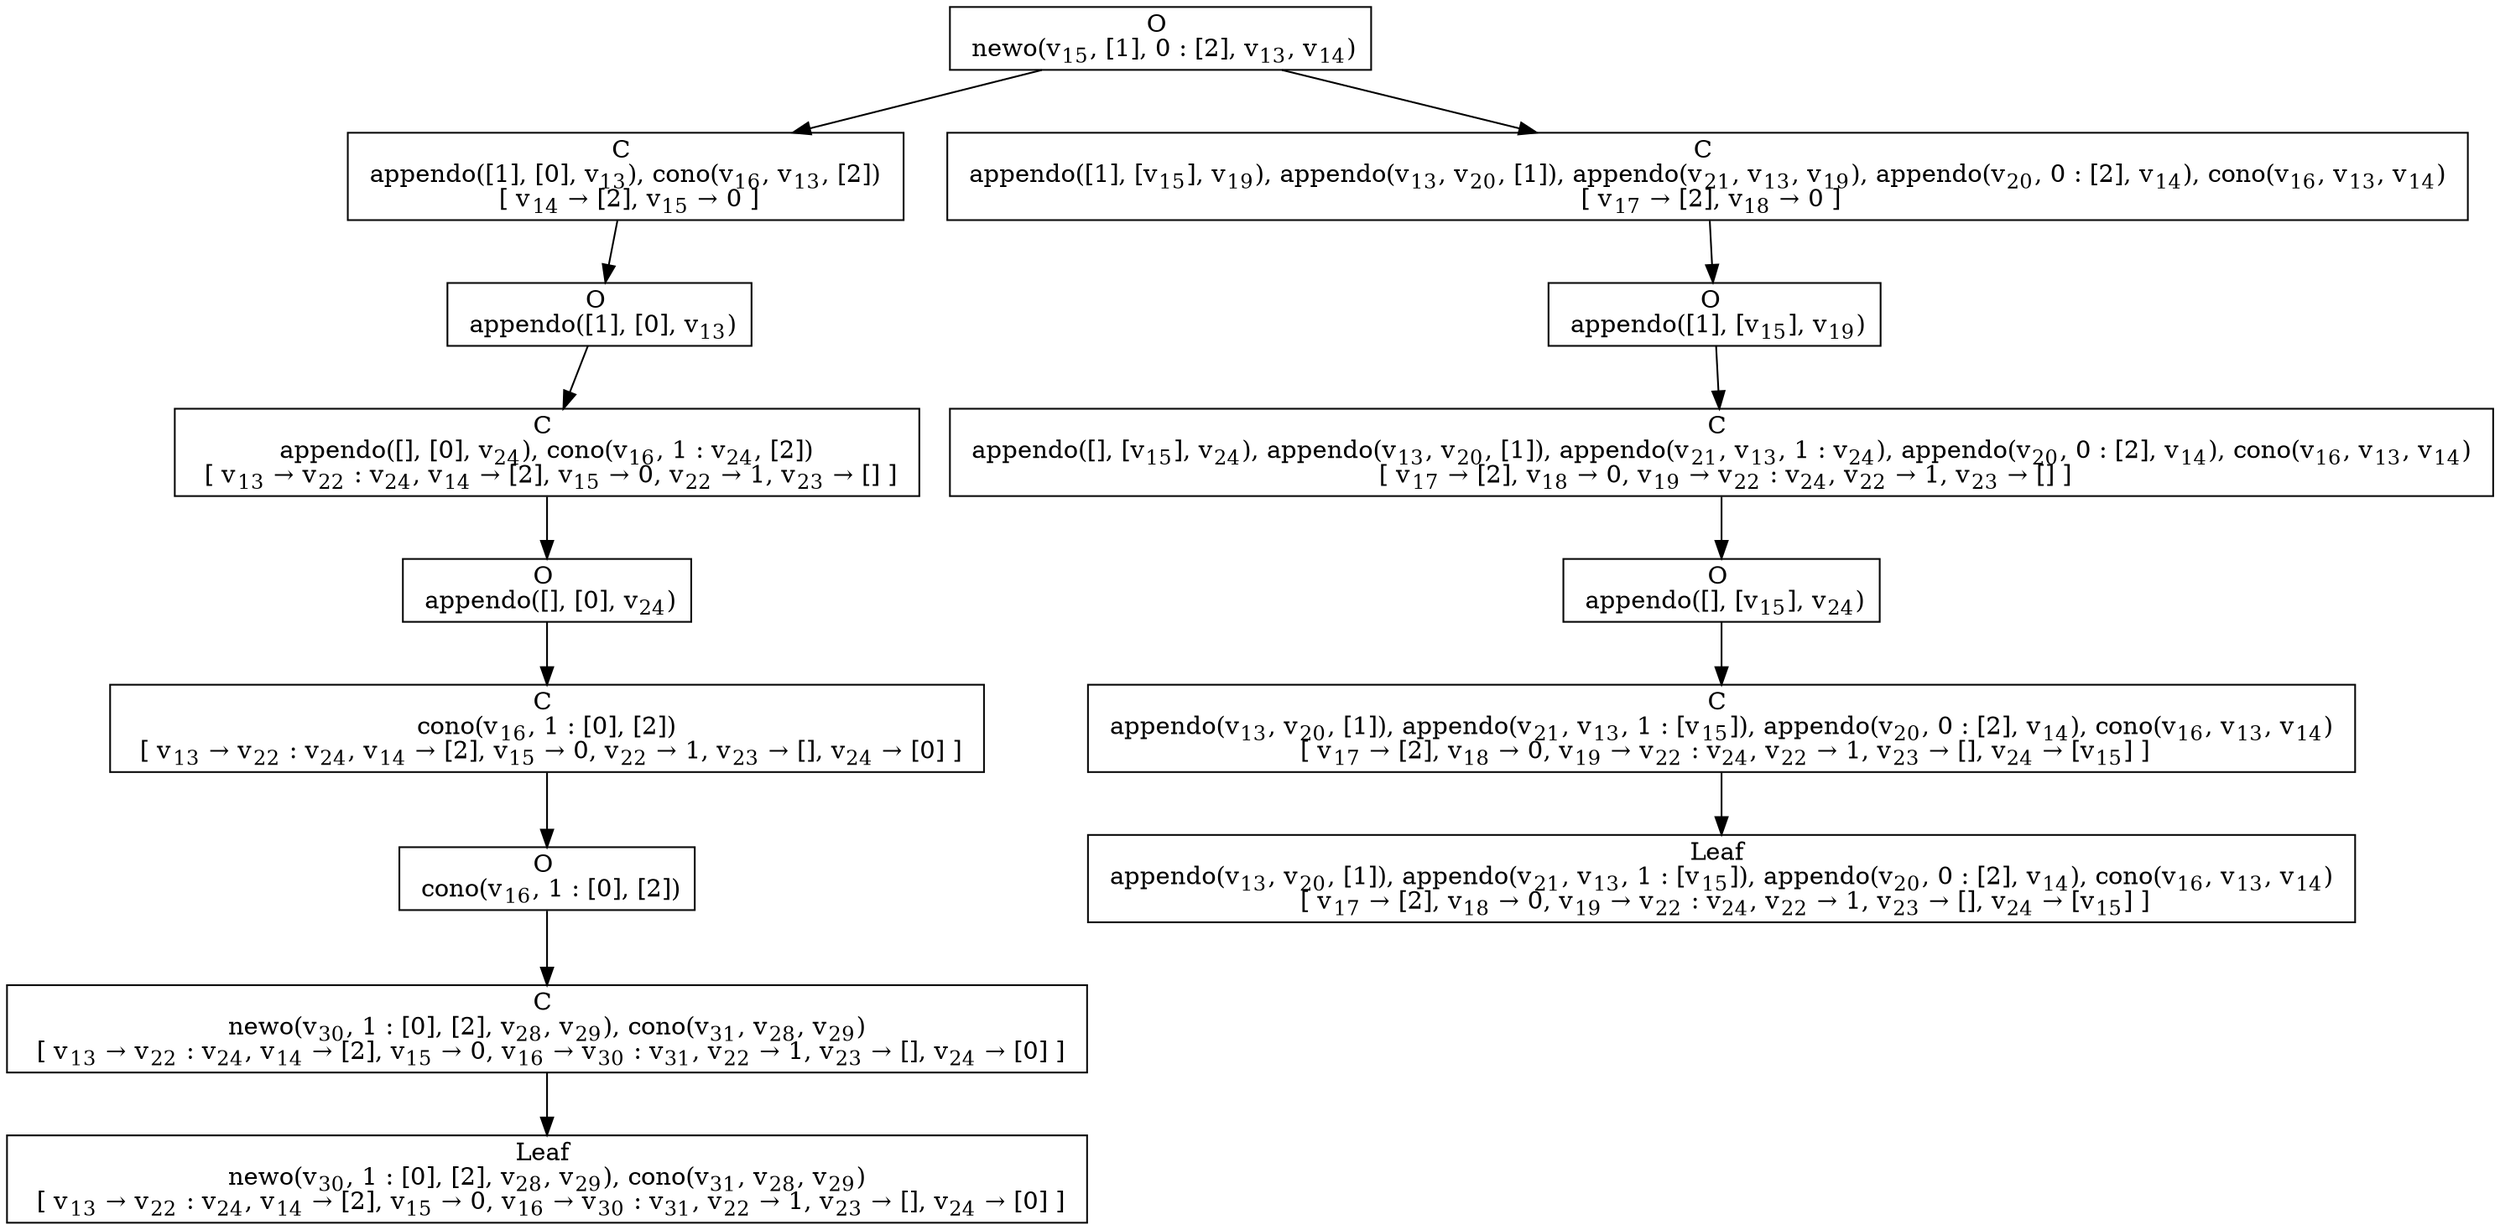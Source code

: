 digraph {
    graph [rankdir=TB
          ,bgcolor=transparent];
    node [shape=box
         ,fillcolor=white
         ,style=filled];
    0 [label=<O <BR/> newo(v<SUB>15</SUB>, [1], 0 : [2], v<SUB>13</SUB>, v<SUB>14</SUB>)>];
    1 [label=<C <BR/> appendo([1], [0], v<SUB>13</SUB>), cono(v<SUB>16</SUB>, v<SUB>13</SUB>, [2]) <BR/>  [ v<SUB>14</SUB> &rarr; [2], v<SUB>15</SUB> &rarr; 0 ] >];
    2 [label=<C <BR/> appendo([1], [v<SUB>15</SUB>], v<SUB>19</SUB>), appendo(v<SUB>13</SUB>, v<SUB>20</SUB>, [1]), appendo(v<SUB>21</SUB>, v<SUB>13</SUB>, v<SUB>19</SUB>), appendo(v<SUB>20</SUB>, 0 : [2], v<SUB>14</SUB>), cono(v<SUB>16</SUB>, v<SUB>13</SUB>, v<SUB>14</SUB>) <BR/>  [ v<SUB>17</SUB> &rarr; [2], v<SUB>18</SUB> &rarr; 0 ] >];
    3 [label=<O <BR/> appendo([1], [0], v<SUB>13</SUB>)>];
    4 [label=<C <BR/> appendo([], [0], v<SUB>24</SUB>), cono(v<SUB>16</SUB>, 1 : v<SUB>24</SUB>, [2]) <BR/>  [ v<SUB>13</SUB> &rarr; v<SUB>22</SUB> : v<SUB>24</SUB>, v<SUB>14</SUB> &rarr; [2], v<SUB>15</SUB> &rarr; 0, v<SUB>22</SUB> &rarr; 1, v<SUB>23</SUB> &rarr; [] ] >];
    5 [label=<O <BR/> appendo([], [0], v<SUB>24</SUB>)>];
    6 [label=<C <BR/> cono(v<SUB>16</SUB>, 1 : [0], [2]) <BR/>  [ v<SUB>13</SUB> &rarr; v<SUB>22</SUB> : v<SUB>24</SUB>, v<SUB>14</SUB> &rarr; [2], v<SUB>15</SUB> &rarr; 0, v<SUB>22</SUB> &rarr; 1, v<SUB>23</SUB> &rarr; [], v<SUB>24</SUB> &rarr; [0] ] >];
    7 [label=<O <BR/> cono(v<SUB>16</SUB>, 1 : [0], [2])>];
    8 [label=<C <BR/> newo(v<SUB>30</SUB>, 1 : [0], [2], v<SUB>28</SUB>, v<SUB>29</SUB>), cono(v<SUB>31</SUB>, v<SUB>28</SUB>, v<SUB>29</SUB>) <BR/>  [ v<SUB>13</SUB> &rarr; v<SUB>22</SUB> : v<SUB>24</SUB>, v<SUB>14</SUB> &rarr; [2], v<SUB>15</SUB> &rarr; 0, v<SUB>16</SUB> &rarr; v<SUB>30</SUB> : v<SUB>31</SUB>, v<SUB>22</SUB> &rarr; 1, v<SUB>23</SUB> &rarr; [], v<SUB>24</SUB> &rarr; [0] ] >];
    9 [label=<Leaf <BR/> newo(v<SUB>30</SUB>, 1 : [0], [2], v<SUB>28</SUB>, v<SUB>29</SUB>), cono(v<SUB>31</SUB>, v<SUB>28</SUB>, v<SUB>29</SUB>) <BR/>  [ v<SUB>13</SUB> &rarr; v<SUB>22</SUB> : v<SUB>24</SUB>, v<SUB>14</SUB> &rarr; [2], v<SUB>15</SUB> &rarr; 0, v<SUB>16</SUB> &rarr; v<SUB>30</SUB> : v<SUB>31</SUB>, v<SUB>22</SUB> &rarr; 1, v<SUB>23</SUB> &rarr; [], v<SUB>24</SUB> &rarr; [0] ] >];
    10 [label=<O <BR/> appendo([1], [v<SUB>15</SUB>], v<SUB>19</SUB>)>];
    11 [label=<C <BR/> appendo([], [v<SUB>15</SUB>], v<SUB>24</SUB>), appendo(v<SUB>13</SUB>, v<SUB>20</SUB>, [1]), appendo(v<SUB>21</SUB>, v<SUB>13</SUB>, 1 : v<SUB>24</SUB>), appendo(v<SUB>20</SUB>, 0 : [2], v<SUB>14</SUB>), cono(v<SUB>16</SUB>, v<SUB>13</SUB>, v<SUB>14</SUB>) <BR/>  [ v<SUB>17</SUB> &rarr; [2], v<SUB>18</SUB> &rarr; 0, v<SUB>19</SUB> &rarr; v<SUB>22</SUB> : v<SUB>24</SUB>, v<SUB>22</SUB> &rarr; 1, v<SUB>23</SUB> &rarr; [] ] >];
    12 [label=<O <BR/> appendo([], [v<SUB>15</SUB>], v<SUB>24</SUB>)>];
    13 [label=<C <BR/> appendo(v<SUB>13</SUB>, v<SUB>20</SUB>, [1]), appendo(v<SUB>21</SUB>, v<SUB>13</SUB>, 1 : [v<SUB>15</SUB>]), appendo(v<SUB>20</SUB>, 0 : [2], v<SUB>14</SUB>), cono(v<SUB>16</SUB>, v<SUB>13</SUB>, v<SUB>14</SUB>) <BR/>  [ v<SUB>17</SUB> &rarr; [2], v<SUB>18</SUB> &rarr; 0, v<SUB>19</SUB> &rarr; v<SUB>22</SUB> : v<SUB>24</SUB>, v<SUB>22</SUB> &rarr; 1, v<SUB>23</SUB> &rarr; [], v<SUB>24</SUB> &rarr; [v<SUB>15</SUB>] ] >];
    14 [label=<Leaf <BR/> appendo(v<SUB>13</SUB>, v<SUB>20</SUB>, [1]), appendo(v<SUB>21</SUB>, v<SUB>13</SUB>, 1 : [v<SUB>15</SUB>]), appendo(v<SUB>20</SUB>, 0 : [2], v<SUB>14</SUB>), cono(v<SUB>16</SUB>, v<SUB>13</SUB>, v<SUB>14</SUB>) <BR/>  [ v<SUB>17</SUB> &rarr; [2], v<SUB>18</SUB> &rarr; 0, v<SUB>19</SUB> &rarr; v<SUB>22</SUB> : v<SUB>24</SUB>, v<SUB>22</SUB> &rarr; 1, v<SUB>23</SUB> &rarr; [], v<SUB>24</SUB> &rarr; [v<SUB>15</SUB>] ] >];
    0 -> 1 [label=""];
    0 -> 2 [label=""];
    1 -> 3 [label=""];
    2 -> 10 [label=""];
    3 -> 4 [label=""];
    4 -> 5 [label=""];
    5 -> 6 [label=""];
    6 -> 7 [label=""];
    7 -> 8 [label=""];
    8 -> 9 [label=""];
    10 -> 11 [label=""];
    11 -> 12 [label=""];
    12 -> 13 [label=""];
    13 -> 14 [label=""];
}